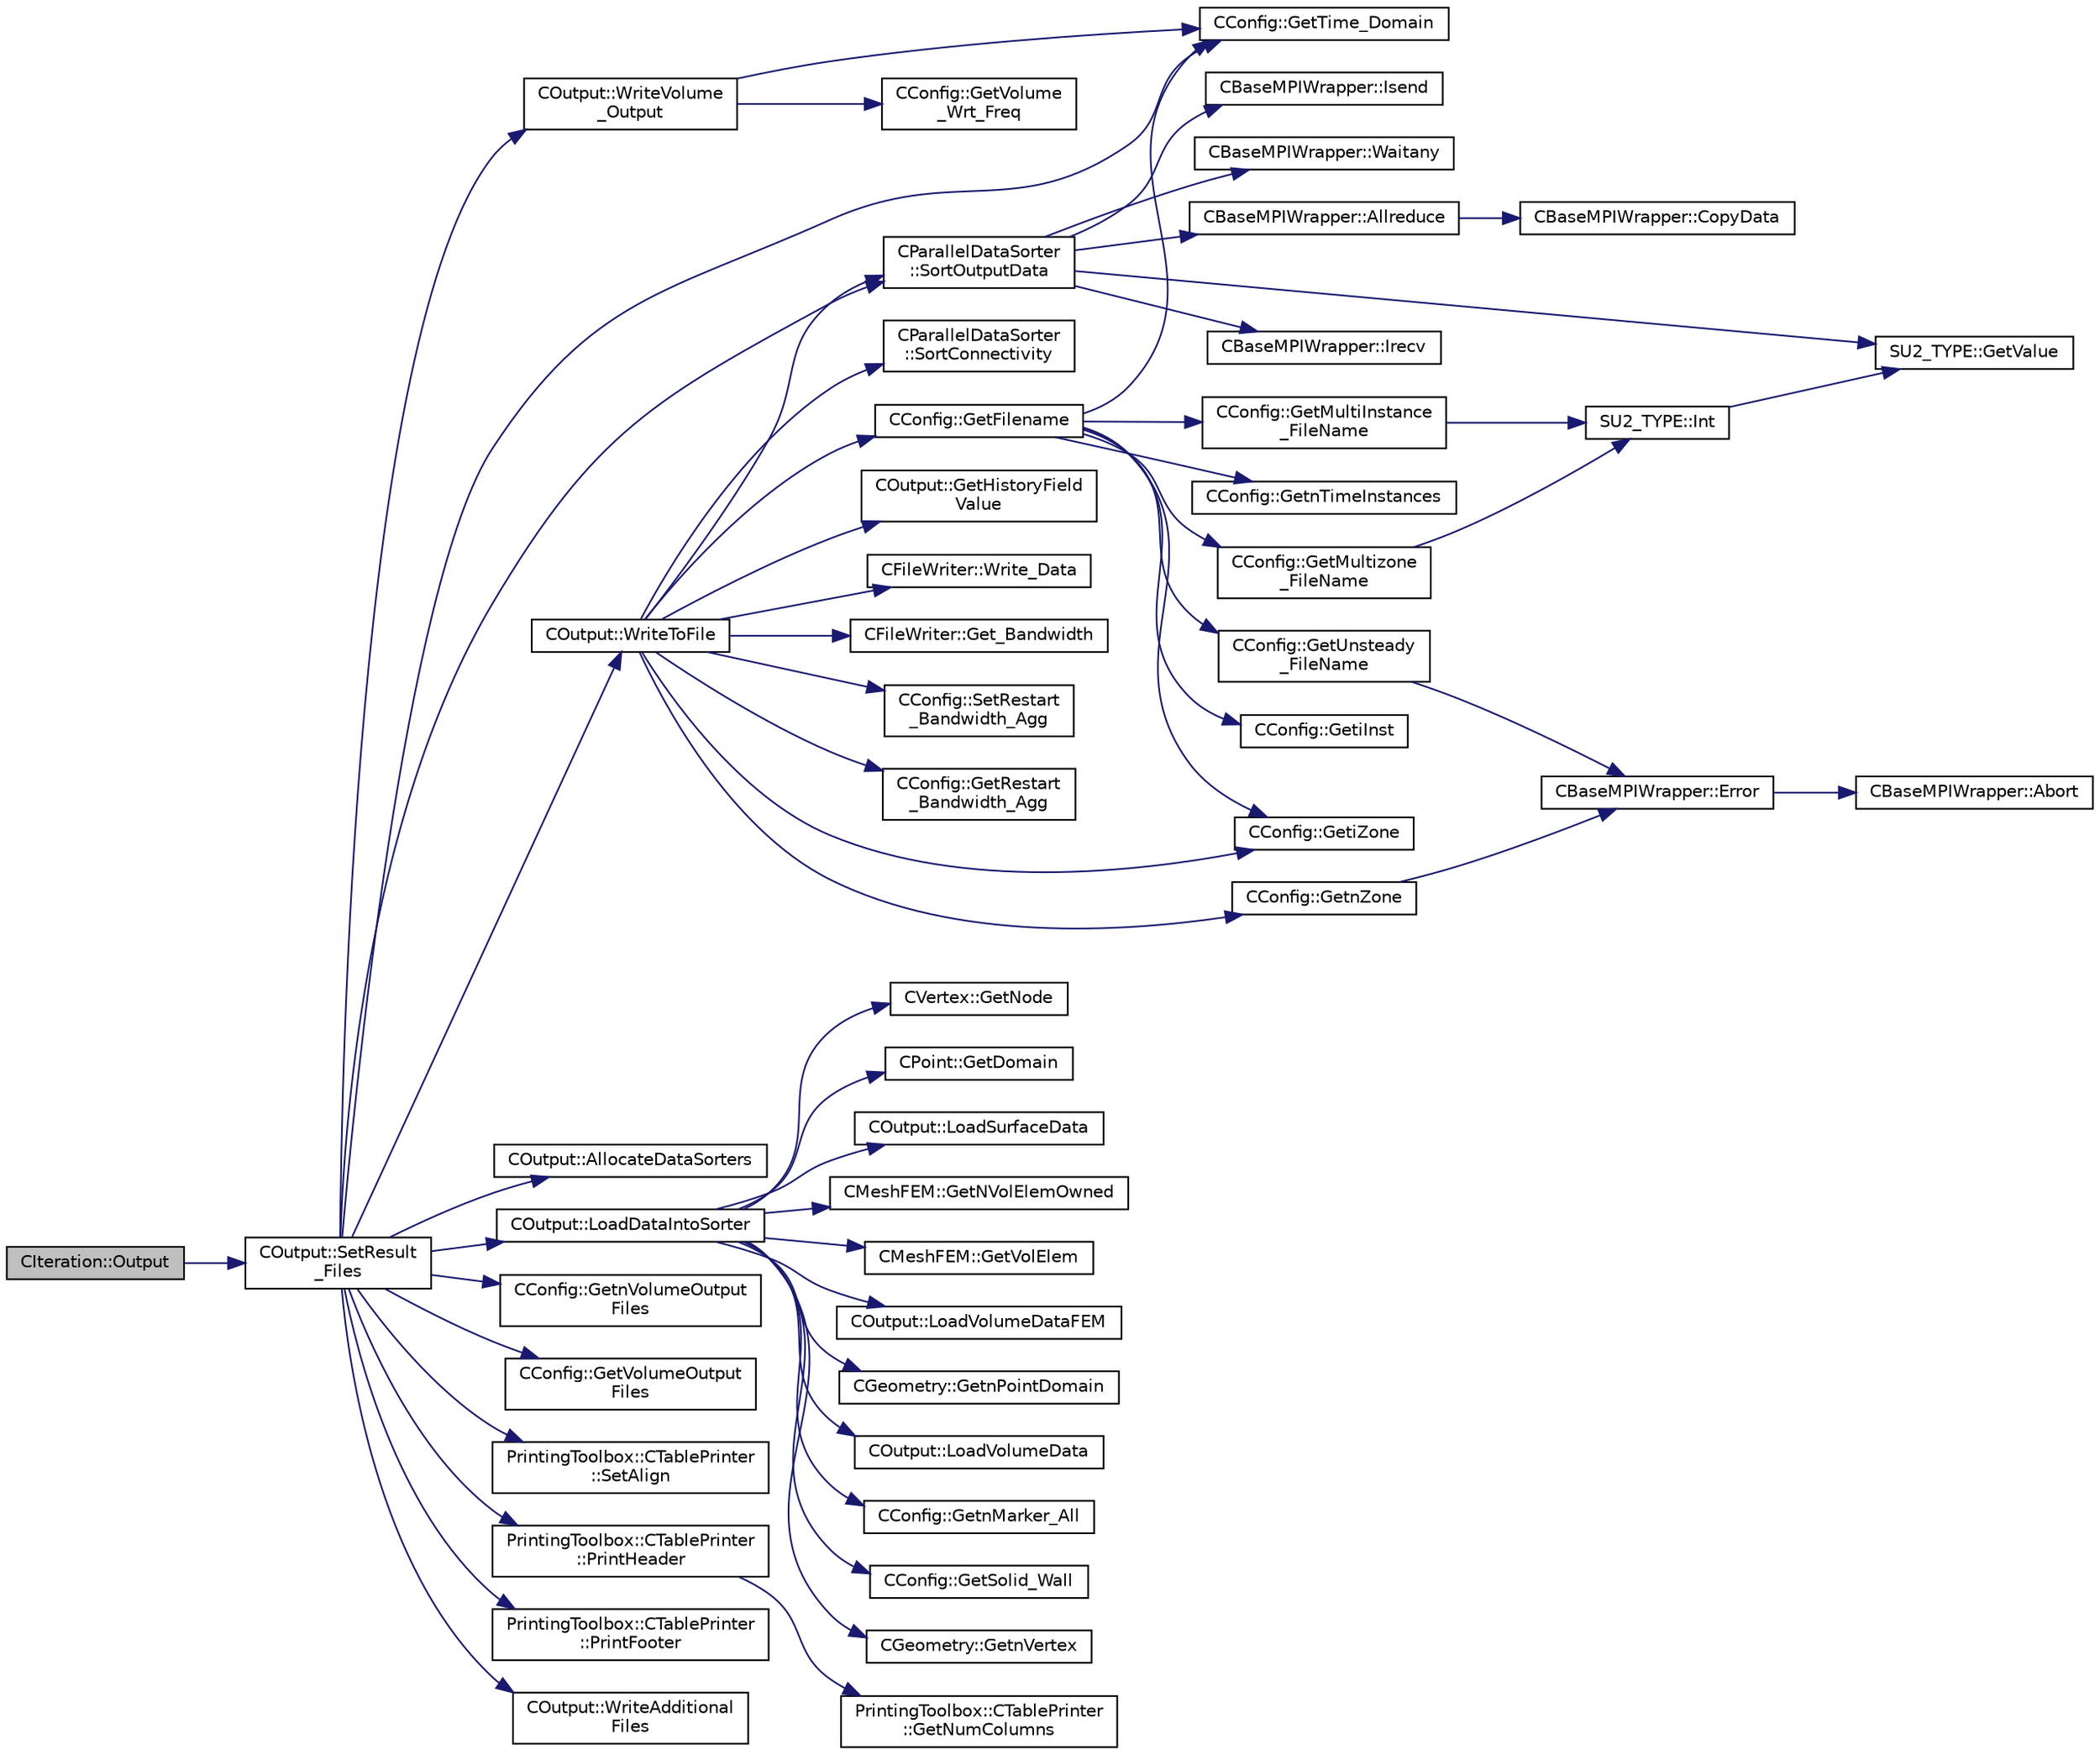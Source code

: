 digraph "CIteration::Output"
{
  edge [fontname="Helvetica",fontsize="10",labelfontname="Helvetica",labelfontsize="10"];
  node [fontname="Helvetica",fontsize="10",shape=record];
  rankdir="LR";
  Node58 [label="CIteration::Output",height=0.2,width=0.4,color="black", fillcolor="grey75", style="filled", fontcolor="black"];
  Node58 -> Node59 [color="midnightblue",fontsize="10",style="solid",fontname="Helvetica"];
  Node59 [label="COutput::SetResult\l_Files",height=0.2,width=0.4,color="black", fillcolor="white", style="filled",URL="$class_c_output.html#a8cae0e94e8769f55d5865df600acbc2f",tooltip="Loop through all requested output files and write the volume output data. "];
  Node59 -> Node60 [color="midnightblue",fontsize="10",style="solid",fontname="Helvetica"];
  Node60 [label="COutput::WriteVolume\l_Output",height=0.2,width=0.4,color="black", fillcolor="white", style="filled",URL="$class_c_output.html#a6bb81c295bd6c8f355af10e70ef722cf",tooltip="Determines if the the volume output should be written. "];
  Node60 -> Node61 [color="midnightblue",fontsize="10",style="solid",fontname="Helvetica"];
  Node61 [label="CConfig::GetTime_Domain",height=0.2,width=0.4,color="black", fillcolor="white", style="filled",URL="$class_c_config.html#a6a11350b3c8d7577318be43cda6f7292",tooltip="Check if the multizone problem is solved for time domain. "];
  Node60 -> Node62 [color="midnightblue",fontsize="10",style="solid",fontname="Helvetica"];
  Node62 [label="CConfig::GetVolume\l_Wrt_Freq",height=0.2,width=0.4,color="black", fillcolor="white", style="filled",URL="$class_c_config.html#afcbc5bb8f664e7ccef9f2b195f849600",tooltip="GetScreen_Wrt_Freq_Inner. "];
  Node59 -> Node63 [color="midnightblue",fontsize="10",style="solid",fontname="Helvetica"];
  Node63 [label="COutput::AllocateDataSorters",height=0.2,width=0.4,color="black", fillcolor="white", style="filled",URL="$class_c_output.html#a576a9991a81b18368a1f8ad09b8c65cf",tooltip="Allocates the data sorters if necessary. "];
  Node59 -> Node61 [color="midnightblue",fontsize="10",style="solid",fontname="Helvetica"];
  Node59 -> Node64 [color="midnightblue",fontsize="10",style="solid",fontname="Helvetica"];
  Node64 [label="COutput::LoadDataIntoSorter",height=0.2,width=0.4,color="black", fillcolor="white", style="filled",URL="$class_c_output.html#ac54efb9d794c522e1bef6cb4ed0d5b9f",tooltip="Load up the values of the requested volume fields into ::Local_Data array. "];
  Node64 -> Node65 [color="midnightblue",fontsize="10",style="solid",fontname="Helvetica"];
  Node65 [label="CMeshFEM::GetNVolElemOwned",height=0.2,width=0.4,color="black", fillcolor="white", style="filled",URL="$class_c_mesh_f_e_m.html#a665c7319b3d55a66ba83cd074b35f9a5",tooltip="Function, which makes available the number of owned volume elements in the local FEM mesh..."];
  Node64 -> Node66 [color="midnightblue",fontsize="10",style="solid",fontname="Helvetica"];
  Node66 [label="CMeshFEM::GetVolElem",height=0.2,width=0.4,color="black", fillcolor="white", style="filled",URL="$class_c_mesh_f_e_m.html#a838a7b4f4ad6edcf019a90113a09b290",tooltip="Function, which makes available the volume elements in the local FEM mesh. "];
  Node64 -> Node67 [color="midnightblue",fontsize="10",style="solid",fontname="Helvetica"];
  Node67 [label="COutput::LoadVolumeDataFEM",height=0.2,width=0.4,color="black", fillcolor="white", style="filled",URL="$class_c_output.html#a379815a77f3a10e96834a95ff74d57f1",tooltip="Set the values of the volume output fields for a point. "];
  Node64 -> Node68 [color="midnightblue",fontsize="10",style="solid",fontname="Helvetica"];
  Node68 [label="CGeometry::GetnPointDomain",height=0.2,width=0.4,color="black", fillcolor="white", style="filled",URL="$class_c_geometry.html#a4fc7de3bff7b6f8c35717016d6f8fcb2",tooltip="Get number of real points (that belong to the domain). "];
  Node64 -> Node69 [color="midnightblue",fontsize="10",style="solid",fontname="Helvetica"];
  Node69 [label="COutput::LoadVolumeData",height=0.2,width=0.4,color="black", fillcolor="white", style="filled",URL="$class_c_output.html#ad9fcb944022e0d7131d89987458a02ce",tooltip="Set the values of the volume output fields for a point. "];
  Node64 -> Node70 [color="midnightblue",fontsize="10",style="solid",fontname="Helvetica"];
  Node70 [label="CConfig::GetnMarker_All",height=0.2,width=0.4,color="black", fillcolor="white", style="filled",URL="$class_c_config.html#a300c4884edfc0c2acf395036439004f4",tooltip="Get the total number of boundary markers including send/receive domains. "];
  Node64 -> Node71 [color="midnightblue",fontsize="10",style="solid",fontname="Helvetica"];
  Node71 [label="CConfig::GetSolid_Wall",height=0.2,width=0.4,color="black", fillcolor="white", style="filled",URL="$class_c_config.html#a8f739332bbaa776b6189c556243203ce",tooltip="Determines whether a marker with index iMarker is a solid boundary. "];
  Node64 -> Node72 [color="midnightblue",fontsize="10",style="solid",fontname="Helvetica"];
  Node72 [label="CGeometry::GetnVertex",height=0.2,width=0.4,color="black", fillcolor="white", style="filled",URL="$class_c_geometry.html#a55427e474834af1941e13750b17975be",tooltip="Get number of vertices. "];
  Node64 -> Node73 [color="midnightblue",fontsize="10",style="solid",fontname="Helvetica"];
  Node73 [label="CVertex::GetNode",height=0.2,width=0.4,color="black", fillcolor="white", style="filled",URL="$class_c_vertex.html#a95c513bf927464157ed96b6c79779a1f",tooltip="Get the node of the vertex. "];
  Node64 -> Node74 [color="midnightblue",fontsize="10",style="solid",fontname="Helvetica"];
  Node74 [label="CPoint::GetDomain",height=0.2,width=0.4,color="black", fillcolor="white", style="filled",URL="$class_c_point.html#a1d7e22a60d4cfef356af1cba2bab3e55",tooltip="For parallel computation, its indicates if a point must be computed or not. "];
  Node64 -> Node75 [color="midnightblue",fontsize="10",style="solid",fontname="Helvetica"];
  Node75 [label="COutput::LoadSurfaceData",height=0.2,width=0.4,color="black", fillcolor="white", style="filled",URL="$class_c_output.html#a01f7c43d229c94a9e8e954a538e5e66e",tooltip="Set the values of the volume output fields for a surface point. "];
  Node59 -> Node76 [color="midnightblue",fontsize="10",style="solid",fontname="Helvetica"];
  Node76 [label="CParallelDataSorter\l::SortOutputData",height=0.2,width=0.4,color="black", fillcolor="white", style="filled",URL="$class_c_parallel_data_sorter.html#a44dd56ef2671d15e21eacf3fda758a83",tooltip="Sort the output data for each grid node into a linear partitioning across all processors. "];
  Node76 -> Node77 [color="midnightblue",fontsize="10",style="solid",fontname="Helvetica"];
  Node77 [label="CBaseMPIWrapper::Irecv",height=0.2,width=0.4,color="black", fillcolor="white", style="filled",URL="$class_c_base_m_p_i_wrapper.html#ae41565b441aee76e1b48eb03e5ac86dd"];
  Node76 -> Node78 [color="midnightblue",fontsize="10",style="solid",fontname="Helvetica"];
  Node78 [label="CBaseMPIWrapper::Isend",height=0.2,width=0.4,color="black", fillcolor="white", style="filled",URL="$class_c_base_m_p_i_wrapper.html#a43a415ec11a029ade218eaf8c807a817"];
  Node76 -> Node79 [color="midnightblue",fontsize="10",style="solid",fontname="Helvetica"];
  Node79 [label="CBaseMPIWrapper::Waitany",height=0.2,width=0.4,color="black", fillcolor="white", style="filled",URL="$class_c_base_m_p_i_wrapper.html#ade364e6661c9eec2070a2448dbb5750b"];
  Node76 -> Node80 [color="midnightblue",fontsize="10",style="solid",fontname="Helvetica"];
  Node80 [label="SU2_TYPE::GetValue",height=0.2,width=0.4,color="black", fillcolor="white", style="filled",URL="$namespace_s_u2___t_y_p_e.html#a0ed43473f5a450ce028d088427bf10cb",tooltip="Get the (primitive) value of the datatype (needs to be implemented for each new type). "];
  Node76 -> Node81 [color="midnightblue",fontsize="10",style="solid",fontname="Helvetica"];
  Node81 [label="CBaseMPIWrapper::Allreduce",height=0.2,width=0.4,color="black", fillcolor="white", style="filled",URL="$class_c_base_m_p_i_wrapper.html#a637b6fd917a8ca91ce748ba88e0d66b6"];
  Node81 -> Node82 [color="midnightblue",fontsize="10",style="solid",fontname="Helvetica"];
  Node82 [label="CBaseMPIWrapper::CopyData",height=0.2,width=0.4,color="black", fillcolor="white", style="filled",URL="$class_c_base_m_p_i_wrapper.html#a4725cc1dd65b161b483e812a538a5e36"];
  Node59 -> Node83 [color="midnightblue",fontsize="10",style="solid",fontname="Helvetica"];
  Node83 [label="CConfig::GetnVolumeOutput\lFiles",height=0.2,width=0.4,color="black", fillcolor="white", style="filled",URL="$class_c_config.html#a6cf9854bcb405076da4fd7ae74569bf5",tooltip="GetnVolumeOutputFiles. "];
  Node59 -> Node84 [color="midnightblue",fontsize="10",style="solid",fontname="Helvetica"];
  Node84 [label="CConfig::GetVolumeOutput\lFiles",height=0.2,width=0.4,color="black", fillcolor="white", style="filled",URL="$class_c_config.html#a4b0bfd46ed50cdab8d7d232f2d44c190",tooltip="GetVolumeOutputFiles. "];
  Node59 -> Node85 [color="midnightblue",fontsize="10",style="solid",fontname="Helvetica"];
  Node85 [label="PrintingToolbox::CTablePrinter\l::SetAlign",height=0.2,width=0.4,color="black", fillcolor="white", style="filled",URL="$class_printing_toolbox_1_1_c_table_printer.html#ad3691499a7bfa024bf97a7fc00ef33c7",tooltip="Set the alignment of the table entries (CENTER only works for the header at the moment). "];
  Node59 -> Node86 [color="midnightblue",fontsize="10",style="solid",fontname="Helvetica"];
  Node86 [label="PrintingToolbox::CTablePrinter\l::PrintHeader",height=0.2,width=0.4,color="black", fillcolor="white", style="filled",URL="$class_printing_toolbox_1_1_c_table_printer.html#a475fafce69bdc78e973a2546e6e6be76",tooltip="Print the header. "];
  Node86 -> Node87 [color="midnightblue",fontsize="10",style="solid",fontname="Helvetica"];
  Node87 [label="PrintingToolbox::CTablePrinter\l::GetNumColumns",height=0.2,width=0.4,color="black", fillcolor="white", style="filled",URL="$class_printing_toolbox_1_1_c_table_printer.html#ace0a256a0479f734c338ae3648f28ed3",tooltip="Get number of columns of the table. "];
  Node59 -> Node88 [color="midnightblue",fontsize="10",style="solid",fontname="Helvetica"];
  Node88 [label="COutput::WriteToFile",height=0.2,width=0.4,color="black", fillcolor="white", style="filled",URL="$class_c_output.html#af8fba1a012ec9464eb70e45d0bade78a",tooltip="Allocates the appropriate file writer based on the chosen format and writes sorted data to file..."];
  Node88 -> Node89 [color="midnightblue",fontsize="10",style="solid",fontname="Helvetica"];
  Node89 [label="CConfig::GetFilename",height=0.2,width=0.4,color="black", fillcolor="white", style="filled",URL="$class_c_config.html#a71b8b08c6c1ba23c9ba1ed687bb635dc",tooltip="Add any numbers necessary to the filename (iteration number, zone ID ...) "];
  Node89 -> Node90 [color="midnightblue",fontsize="10",style="solid",fontname="Helvetica"];
  Node90 [label="CConfig::GetMultizone\l_FileName",height=0.2,width=0.4,color="black", fillcolor="white", style="filled",URL="$class_c_config.html#af4d81fc4ec805bb4a89f3739048d8824",tooltip="Append the zone index to the restart or the solution files. "];
  Node90 -> Node91 [color="midnightblue",fontsize="10",style="solid",fontname="Helvetica"];
  Node91 [label="SU2_TYPE::Int",height=0.2,width=0.4,color="black", fillcolor="white", style="filled",URL="$namespace_s_u2___t_y_p_e.html#a6b48817766d8a6486caa2807a52f6bae",tooltip="Casts the primitive value to int (uses GetValue, already implemented for each type). "];
  Node91 -> Node80 [color="midnightblue",fontsize="10",style="solid",fontname="Helvetica"];
  Node89 -> Node92 [color="midnightblue",fontsize="10",style="solid",fontname="Helvetica"];
  Node92 [label="CConfig::GetiZone",height=0.2,width=0.4,color="black", fillcolor="white", style="filled",URL="$class_c_config.html#ac09e21f44792b38adb3f933a4426b25f",tooltip="Provides the number of varaibles. "];
  Node89 -> Node93 [color="midnightblue",fontsize="10",style="solid",fontname="Helvetica"];
  Node93 [label="CConfig::GetnTimeInstances",height=0.2,width=0.4,color="black", fillcolor="white", style="filled",URL="$class_c_config.html#a2e52fd45c8b5179c9cb3ce5fff935f11",tooltip="Retrieves the number of periodic time instances for Harmonic Balance. "];
  Node89 -> Node94 [color="midnightblue",fontsize="10",style="solid",fontname="Helvetica"];
  Node94 [label="CConfig::GetMultiInstance\l_FileName",height=0.2,width=0.4,color="black", fillcolor="white", style="filled",URL="$class_c_config.html#aa09a28009de12d84ac2e640489bc70fe",tooltip="Append the instance index to the restart or the solution files. "];
  Node94 -> Node91 [color="midnightblue",fontsize="10",style="solid",fontname="Helvetica"];
  Node89 -> Node95 [color="midnightblue",fontsize="10",style="solid",fontname="Helvetica"];
  Node95 [label="CConfig::GetiInst",height=0.2,width=0.4,color="black", fillcolor="white", style="filled",URL="$class_c_config.html#a13643de8d58ed6b848b193eae54c97e8",tooltip="Get the current instance. "];
  Node89 -> Node61 [color="midnightblue",fontsize="10",style="solid",fontname="Helvetica"];
  Node89 -> Node96 [color="midnightblue",fontsize="10",style="solid",fontname="Helvetica"];
  Node96 [label="CConfig::GetUnsteady\l_FileName",height=0.2,width=0.4,color="black", fillcolor="white", style="filled",URL="$class_c_config.html#a58c909cea24176adb2b2e9115fa6de7f",tooltip="Augment the input filename with the iteration number for an unsteady file. "];
  Node96 -> Node97 [color="midnightblue",fontsize="10",style="solid",fontname="Helvetica"];
  Node97 [label="CBaseMPIWrapper::Error",height=0.2,width=0.4,color="black", fillcolor="white", style="filled",URL="$class_c_base_m_p_i_wrapper.html#a04457c47629bda56704e6a8804833eeb"];
  Node97 -> Node98 [color="midnightblue",fontsize="10",style="solid",fontname="Helvetica"];
  Node98 [label="CBaseMPIWrapper::Abort",height=0.2,width=0.4,color="black", fillcolor="white", style="filled",URL="$class_c_base_m_p_i_wrapper.html#a21ef5681e2acb532d345e9bab173ef07"];
  Node88 -> Node99 [color="midnightblue",fontsize="10",style="solid",fontname="Helvetica"];
  Node99 [label="CParallelDataSorter\l::SortConnectivity",height=0.2,width=0.4,color="black", fillcolor="white", style="filled",URL="$class_c_parallel_data_sorter.html#a07cb46b33f5de77f0d7f305162c20f2c",tooltip="Sort the connectivities (volume and surface) into data structures. "];
  Node88 -> Node76 [color="midnightblue",fontsize="10",style="solid",fontname="Helvetica"];
  Node88 -> Node92 [color="midnightblue",fontsize="10",style="solid",fontname="Helvetica"];
  Node88 -> Node100 [color="midnightblue",fontsize="10",style="solid",fontname="Helvetica"];
  Node100 [label="CConfig::GetnZone",height=0.2,width=0.4,color="black", fillcolor="white", style="filled",URL="$class_c_config.html#a33f1af516d14a4d3815b577c37398773",tooltip="Gets the number of zones in the mesh file. "];
  Node100 -> Node97 [color="midnightblue",fontsize="10",style="solid",fontname="Helvetica"];
  Node88 -> Node101 [color="midnightblue",fontsize="10",style="solid",fontname="Helvetica"];
  Node101 [label="COutput::GetHistoryField\lValue",height=0.2,width=0.4,color="black", fillcolor="white", style="filled",URL="$class_c_output.html#aee0f98850225dbdba4f30b0d4fc63e77",tooltip="Get the value of particular history output field. "];
  Node88 -> Node102 [color="midnightblue",fontsize="10",style="solid",fontname="Helvetica"];
  Node102 [label="CFileWriter::Write_Data",height=0.2,width=0.4,color="black", fillcolor="white", style="filled",URL="$class_c_file_writer.html#a238a44b32df97854a46983d9ae214443",tooltip="Write sorted data to file. "];
  Node88 -> Node103 [color="midnightblue",fontsize="10",style="solid",fontname="Helvetica"];
  Node103 [label="CFileWriter::Get_Bandwidth",height=0.2,width=0.4,color="black", fillcolor="white", style="filled",URL="$class_c_file_writer.html#acaaf1f68203701bee5f645ee0e7d19f7",tooltip="Get the bandwith used for the last writing. "];
  Node88 -> Node104 [color="midnightblue",fontsize="10",style="solid",fontname="Helvetica"];
  Node104 [label="CConfig::SetRestart\l_Bandwidth_Agg",height=0.2,width=0.4,color="black", fillcolor="white", style="filled",URL="$class_c_config.html#a9a06687acc9a585a507fe9164c708f8b",tooltip="Set the sum of the bandwidth for writing binary restarts (to be averaged later). "];
  Node88 -> Node105 [color="midnightblue",fontsize="10",style="solid",fontname="Helvetica"];
  Node105 [label="CConfig::GetRestart\l_Bandwidth_Agg",height=0.2,width=0.4,color="black", fillcolor="white", style="filled",URL="$class_c_config.html#ae7a529cf315ec4396ab0d7ac1d1ba643",tooltip="Set the sum of the bandwidth for writing binary restarts (to be averaged later). "];
  Node59 -> Node106 [color="midnightblue",fontsize="10",style="solid",fontname="Helvetica"];
  Node106 [label="PrintingToolbox::CTablePrinter\l::PrintFooter",height=0.2,width=0.4,color="black", fillcolor="white", style="filled",URL="$class_printing_toolbox_1_1_c_table_printer.html#ac1bc6229daf9b3181de565905281ee2a",tooltip="Print the footer. "];
  Node59 -> Node107 [color="midnightblue",fontsize="10",style="solid",fontname="Helvetica"];
  Node107 [label="COutput::WriteAdditional\lFiles",height=0.2,width=0.4,color="black", fillcolor="white", style="filled",URL="$class_c_output.html#a62857be8ebc907de66597e5ce40d9434",tooltip="Write any additional files defined for the current solver. "];
}
